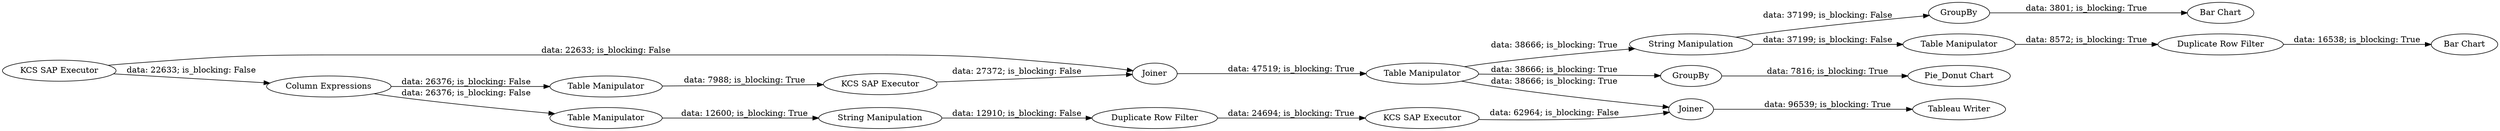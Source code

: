 digraph {
	"-3738261703686635625_9" [label=Joiner]
	"-3738261703686635625_7" [label="Table Manipulator"]
	"-3738261703686635625_31" [label="Duplicate Row Filter"]
	"-3738261703686635625_8" [label="KCS SAP Executor"]
	"-3738261703686635625_11" [label="Table Manipulator"]
	"-3738261703686635625_24" [label="String Manipulation"]
	"-3738261703686635625_28" [label="Table Manipulator"]
	"-3738261703686635625_35" [label="Pie_Donut Chart"]
	"-3738261703686635625_1" [label="KCS SAP Executor"]
	"-3738261703686635625_4" [label="String Manipulation"]
	"-3738261703686635625_10" [label="Tableau Writer"]
	"-3738261703686635625_34" [label=GroupBy]
	"-3738261703686635625_27" [label=GroupBy]
	"-3738261703686635625_36" [label=Joiner]
	"-3738261703686635625_6" [label="Column Expressions"]
	"-3738261703686635625_30" [label="Table Manipulator"]
	"-3738261703686635625_25" [label="Duplicate Row Filter"]
	"-3738261703686635625_29" [label="Bar Chart"]
	"-3738261703686635625_32" [label="Bar Chart"]
	"-3738261703686635625_26" [label="KCS SAP Executor"]
	"-3738261703686635625_28" -> "-3738261703686635625_36" [label="data: 38666; is_blocking: True"]
	"-3738261703686635625_28" -> "-3738261703686635625_34" [label="data: 38666; is_blocking: True"]
	"-3738261703686635625_4" -> "-3738261703686635625_30" [label="data: 37199; is_blocking: False"]
	"-3738261703686635625_8" -> "-3738261703686635625_9" [label="data: 27372; is_blocking: False"]
	"-3738261703686635625_1" -> "-3738261703686635625_9" [label="data: 22633; is_blocking: False"]
	"-3738261703686635625_4" -> "-3738261703686635625_27" [label="data: 37199; is_blocking: False"]
	"-3738261703686635625_34" -> "-3738261703686635625_35" [label="data: 7816; is_blocking: True"]
	"-3738261703686635625_1" -> "-3738261703686635625_6" [label="data: 22633; is_blocking: False"]
	"-3738261703686635625_27" -> "-3738261703686635625_29" [label="data: 3801; is_blocking: True"]
	"-3738261703686635625_24" -> "-3738261703686635625_25" [label="data: 12910; is_blocking: False"]
	"-3738261703686635625_7" -> "-3738261703686635625_8" [label="data: 7988; is_blocking: True"]
	"-3738261703686635625_28" -> "-3738261703686635625_4" [label="data: 38666; is_blocking: True"]
	"-3738261703686635625_30" -> "-3738261703686635625_31" [label="data: 8572; is_blocking: True"]
	"-3738261703686635625_9" -> "-3738261703686635625_28" [label="data: 47519; is_blocking: True"]
	"-3738261703686635625_11" -> "-3738261703686635625_24" [label="data: 12600; is_blocking: True"]
	"-3738261703686635625_6" -> "-3738261703686635625_7" [label="data: 26376; is_blocking: False"]
	"-3738261703686635625_26" -> "-3738261703686635625_36" [label="data: 62964; is_blocking: False"]
	"-3738261703686635625_25" -> "-3738261703686635625_26" [label="data: 24694; is_blocking: True"]
	"-3738261703686635625_36" -> "-3738261703686635625_10" [label="data: 96539; is_blocking: True"]
	"-3738261703686635625_6" -> "-3738261703686635625_11" [label="data: 26376; is_blocking: False"]
	"-3738261703686635625_31" -> "-3738261703686635625_32" [label="data: 16538; is_blocking: True"]
	rankdir=LR
}

